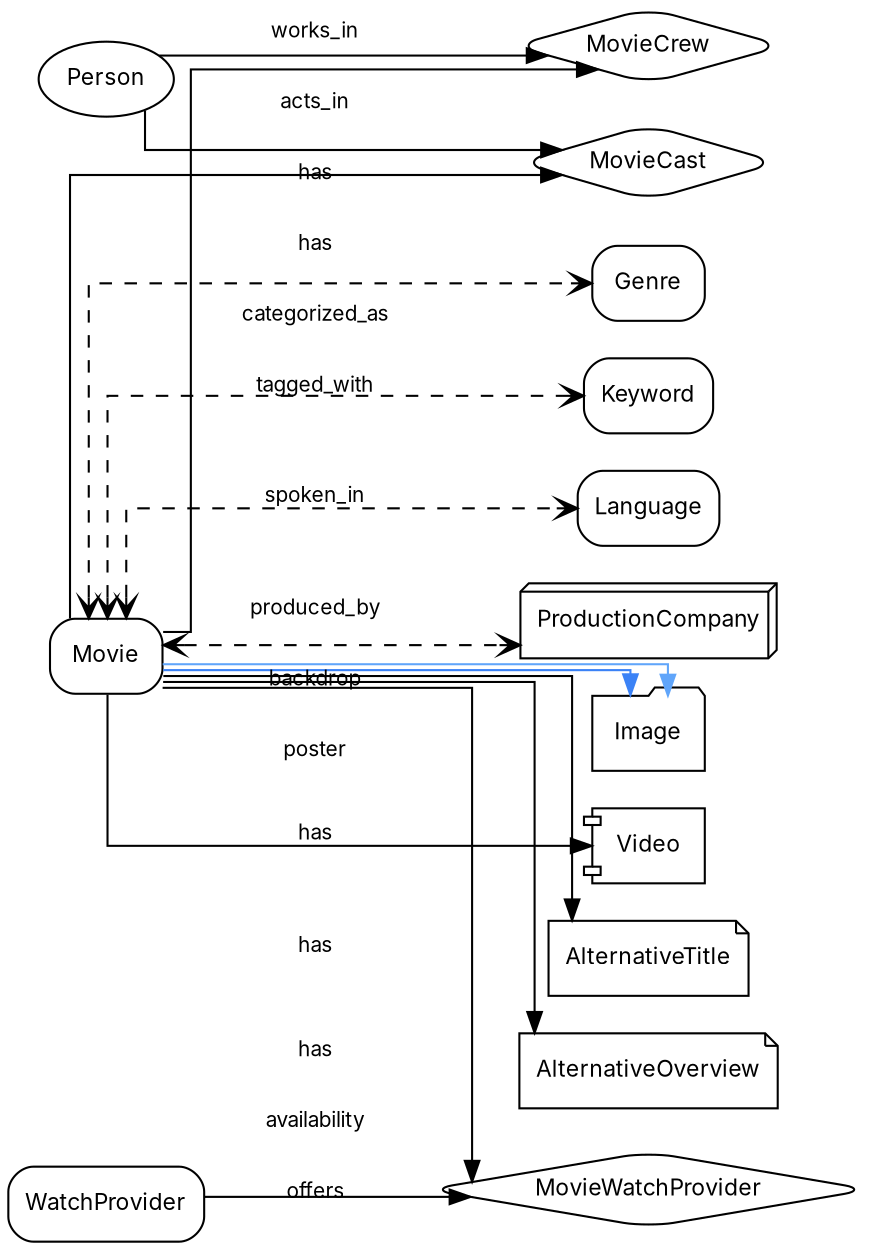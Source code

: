 digraph ContentERD {
  graph [splines=ortho, rankdir=LR, bgcolor=white];
  node [shape=rectangle, style=rounded, fontsize=11, fontname="Inter,Arial"];
  edge [fontsize=10, fontname="Inter,Arial"];

  // Core entities
  Movie [shape=rectangle, label="Movie"];
  Genre [shape=box, label="Genre"];
  Keyword [shape=box, label="Keyword"];
  Language [shape=box, label="Language"];
  ProductionCompany [shape=box3d, label="ProductionCompany"];
  Person [shape=ellipse, label="Person"];
  Image [shape=folder, label="Image"];
  Video [shape=component, label="Video"];
  AlternativeTitle [shape=note, label="AlternativeTitle"];
  AlternativeOverview [shape=note, label="AlternativeOverview"];
  MovieCast [shape=diamond, label="MovieCast"];
  MovieCrew [shape=diamond, label="MovieCrew"];
  WatchProvider [shape=rectangle, label="WatchProvider"];
  MovieWatchProvider [shape=diamond, label="MovieWatchProvider"];

  // Relationships
  Movie -> Video [label="has"];
  Movie -> Image [label="poster", color="#3b82f6"];
  Movie -> Image [label="backdrop", color="#60a5fa"];
  Movie -> Genre [label="categorized_as", dir=both, arrowhead=vee, arrowtail=vee, color="#888", style=dashed];
  Movie -> Keyword [label="tagged_with", dir=both, arrowhead=vee, arrowtail=vee, color="#888", style=dashed];
  Movie -> Language [label="spoken_in", dir=both, arrowhead=vee, arrowtail=vee, color="#888", style=dashed];
  Movie -> ProductionCompany [label="produced_by", dir=both, arrowhead=vee, arrowtail=vee, color="#888", style=dashed];
  Movie -> AlternativeTitle [label="has"];
  Movie -> AlternativeOverview [label="has"];
  Movie -> MovieCast [label="has"];
  Movie -> MovieCrew [label="has"];

  Person -> MovieCast [label="acts_in"];
  Person -> MovieCrew [label="works_in"];

  Movie -> MovieWatchProvider [label="availability"];
  WatchProvider -> MovieWatchProvider [label="offers"];
}

